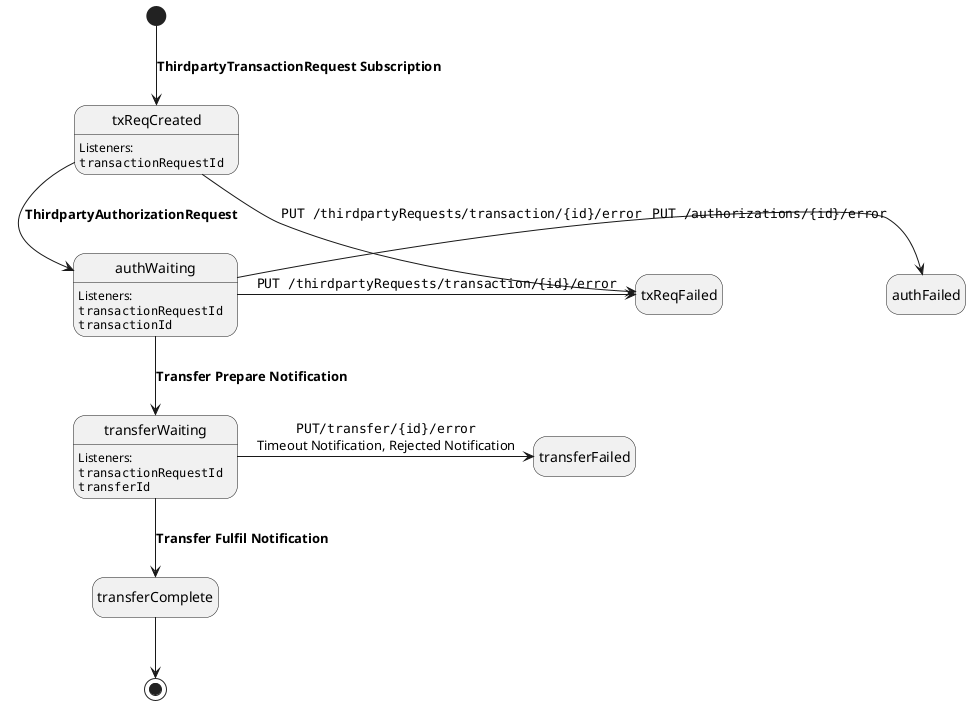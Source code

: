 @startuml

hide empty description

''' txReq
[*] --> txReqCreated: **ThirdpartyTransactionRequest Subscription**
txReqCreated: Listeners:
txReqCreated: ""transactionRequestId""

txReqCreated -> txReqFailed: ""PUT /thirdpartyRequests/transaction/{id}/error""

''' auth
txReqCreated --> authWaiting: **ThirdpartyAuthorizationRequest**

authWaiting: Listeners:
authWaiting: ""transactionRequestId""
authWaiting: ""transactionId""

authWaiting -> txReqFailed: ""PUT /thirdpartyRequests/transaction/{id}/error""
authWaiting -> authFailed: ""PUT /authorizations/{id}/error""

''' transfer
authWaiting --> transferWaiting: **Transfer Prepare Notification**

transferWaiting: Listeners:
transferWaiting: ""transactionRequestId""
transferWaiting: ""transferId""

transferWaiting -> transferFailed: ""PUT/transfer/{id}/error""\nTimeout Notification, Rejected Notification


transferWaiting --> transferComplete: **Transfer Fulfil Notification**

transferComplete --> [*]

' Ideally we would close these off, but it makes the layout really hard to read.
' txReqFailed --> [*]
' authFailed --> [*]
' transferFailed --> [*]

@enduml
